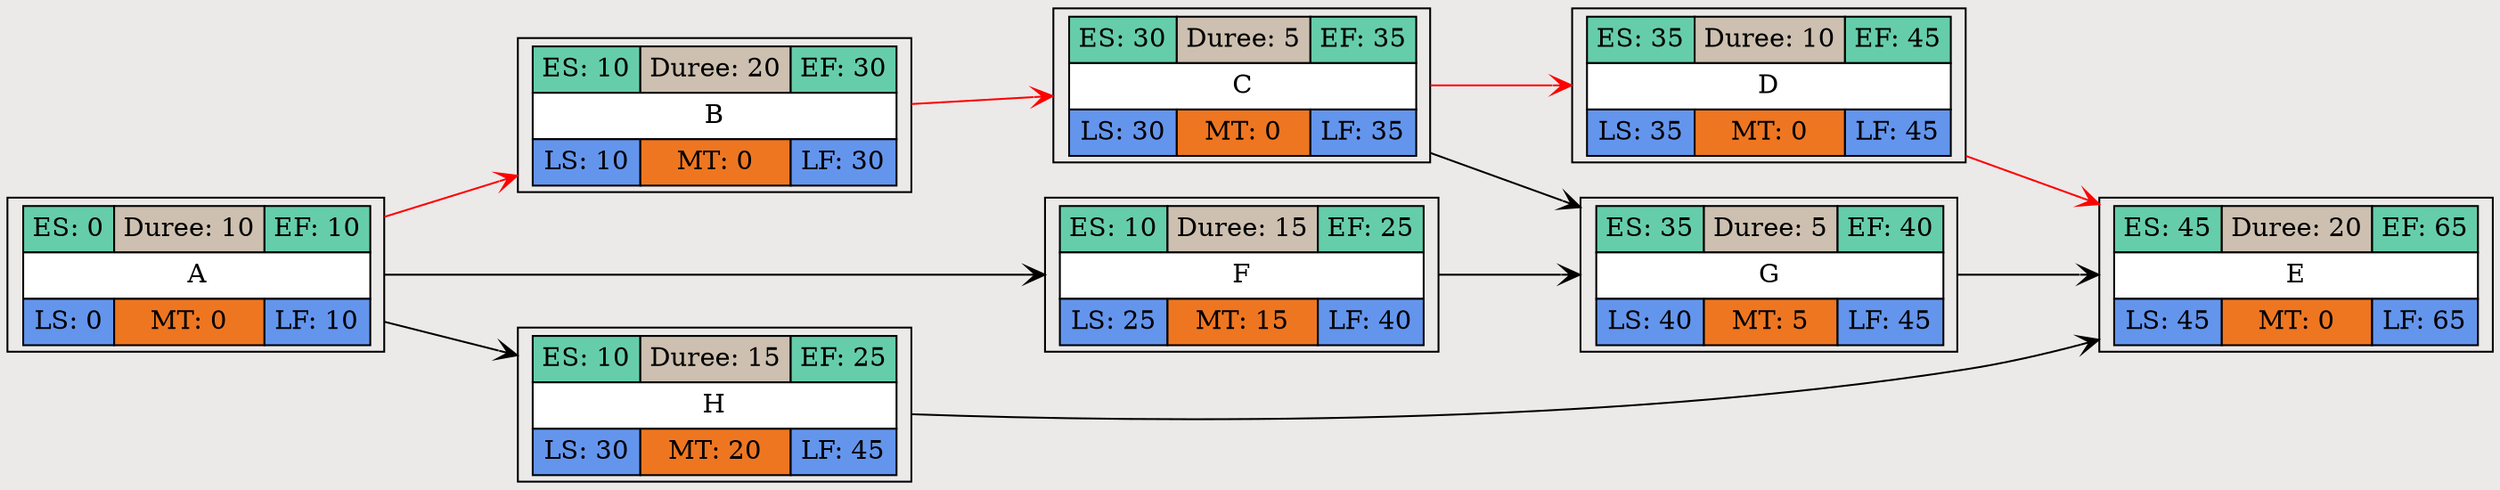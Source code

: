 digraph PERT {
  rankdir=LR;
  ranksep=1;
  node [shape=record];
  edge [arrowhead=vee];
  bgcolor="#ECE9E9";
  92 [label=<<TABLE BORDER='0' CELLBORDER='1' CELLSPACING='0' CELLPADDING='4'>
        <TR><TD BGCOLOR= 'aquamarine3'>ES: 0</TD><TD BGCOLOR= 'antiquewhite3'>Duree: 10</TD><TD BGCOLOR= 'aquamarine3'>EF: 10</TD></TR>
        <TR><TD BGCOLOR= 'white' COLSPAN='3'>A</TD></TR>
        <TR><TD BGCOLOR= 'cornflowerblue'>LS: 0</TD><TD BGCOLOR= 'chocolate2'>MT: 0</TD><TD BGCOLOR= 'cornflowerblue'>LF: 10</TD></TR>
        
        </TABLE>>]
  93 [label=<<TABLE BORDER='0' CELLBORDER='1' CELLSPACING='0' CELLPADDING='4'>
        <TR><TD BGCOLOR= 'aquamarine3'>ES: 10</TD><TD BGCOLOR= 'antiquewhite3'>Duree: 20</TD><TD BGCOLOR= 'aquamarine3'>EF: 30</TD></TR>
        <TR><TD BGCOLOR= 'white' COLSPAN='3'>B</TD></TR>
        <TR><TD BGCOLOR= 'cornflowerblue'>LS: 10</TD><TD BGCOLOR= 'chocolate2'>MT: 0</TD><TD BGCOLOR= 'cornflowerblue'>LF: 30</TD></TR>
        
        </TABLE>>]
  94 [label=<<TABLE BORDER='0' CELLBORDER='1' CELLSPACING='0' CELLPADDING='4'>
        <TR><TD BGCOLOR= 'aquamarine3'>ES: 30</TD><TD BGCOLOR= 'antiquewhite3'>Duree: 5</TD><TD BGCOLOR= 'aquamarine3'>EF: 35</TD></TR>
        <TR><TD BGCOLOR= 'white' COLSPAN='3'>C</TD></TR>
        <TR><TD BGCOLOR= 'cornflowerblue'>LS: 30</TD><TD BGCOLOR= 'chocolate2'>MT: 0</TD><TD BGCOLOR= 'cornflowerblue'>LF: 35</TD></TR>
        
        </TABLE>>]
  95 [label=<<TABLE BORDER='0' CELLBORDER='1' CELLSPACING='0' CELLPADDING='4'>
        <TR><TD BGCOLOR= 'aquamarine3'>ES: 35</TD><TD BGCOLOR= 'antiquewhite3'>Duree: 10</TD><TD BGCOLOR= 'aquamarine3'>EF: 45</TD></TR>
        <TR><TD BGCOLOR= 'white' COLSPAN='3'>D</TD></TR>
        <TR><TD BGCOLOR= 'cornflowerblue'>LS: 35</TD><TD BGCOLOR= 'chocolate2'>MT: 0</TD><TD BGCOLOR= 'cornflowerblue'>LF: 45</TD></TR>
        
        </TABLE>>]
  96 [label=<<TABLE BORDER='0' CELLBORDER='1' CELLSPACING='0' CELLPADDING='4'>
        <TR><TD BGCOLOR= 'aquamarine3'>ES: 45</TD><TD BGCOLOR= 'antiquewhite3'>Duree: 20</TD><TD BGCOLOR= 'aquamarine3'>EF: 65</TD></TR>
        <TR><TD BGCOLOR= 'white' COLSPAN='3'>E</TD></TR>
        <TR><TD BGCOLOR= 'cornflowerblue'>LS: 45</TD><TD BGCOLOR= 'chocolate2'>MT: 0</TD><TD BGCOLOR= 'cornflowerblue'>LF: 65</TD></TR>
        
        </TABLE>>]
  97 [label=<<TABLE BORDER='0' CELLBORDER='1' CELLSPACING='0' CELLPADDING='4'>
        <TR><TD BGCOLOR= 'aquamarine3'>ES: 10</TD><TD BGCOLOR= 'antiquewhite3'>Duree: 15</TD><TD BGCOLOR= 'aquamarine3'>EF: 25</TD></TR>
        <TR><TD BGCOLOR= 'white' COLSPAN='3'>F</TD></TR>
        <TR><TD BGCOLOR= 'cornflowerblue'>LS: 25</TD><TD BGCOLOR= 'chocolate2'>MT: 15</TD><TD BGCOLOR= 'cornflowerblue'>LF: 40</TD></TR>
        
        </TABLE>>]
  98 [label=<<TABLE BORDER='0' CELLBORDER='1' CELLSPACING='0' CELLPADDING='4'>
        <TR><TD BGCOLOR= 'aquamarine3'>ES: 35</TD><TD BGCOLOR= 'antiquewhite3'>Duree: 5</TD><TD BGCOLOR= 'aquamarine3'>EF: 40</TD></TR>
        <TR><TD BGCOLOR= 'white' COLSPAN='3'>G</TD></TR>
        <TR><TD BGCOLOR= 'cornflowerblue'>LS: 40</TD><TD BGCOLOR= 'chocolate2'>MT: 5</TD><TD BGCOLOR= 'cornflowerblue'>LF: 45</TD></TR>
        
        </TABLE>>]
  99 [label=<<TABLE BORDER='0' CELLBORDER='1' CELLSPACING='0' CELLPADDING='4'>
        <TR><TD BGCOLOR= 'aquamarine3'>ES: 10</TD><TD BGCOLOR= 'antiquewhite3'>Duree: 15</TD><TD BGCOLOR= 'aquamarine3'>EF: 25</TD></TR>
        <TR><TD BGCOLOR= 'white' COLSPAN='3'>H</TD></TR>
        <TR><TD BGCOLOR= 'cornflowerblue'>LS: 30</TD><TD BGCOLOR= 'chocolate2'>MT: 20</TD><TD BGCOLOR= 'cornflowerblue'>LF: 45</TD></TR>
        
        </TABLE>>]
  92 -> 93 [color=red]
  93 -> 94 [color=red]
  94 -> 95 [color=red]
  98 -> 96
  95 -> 96 [color=red]
  99 -> 96
  92 -> 97
  94 -> 98
  97 -> 98
  92 -> 99
}
